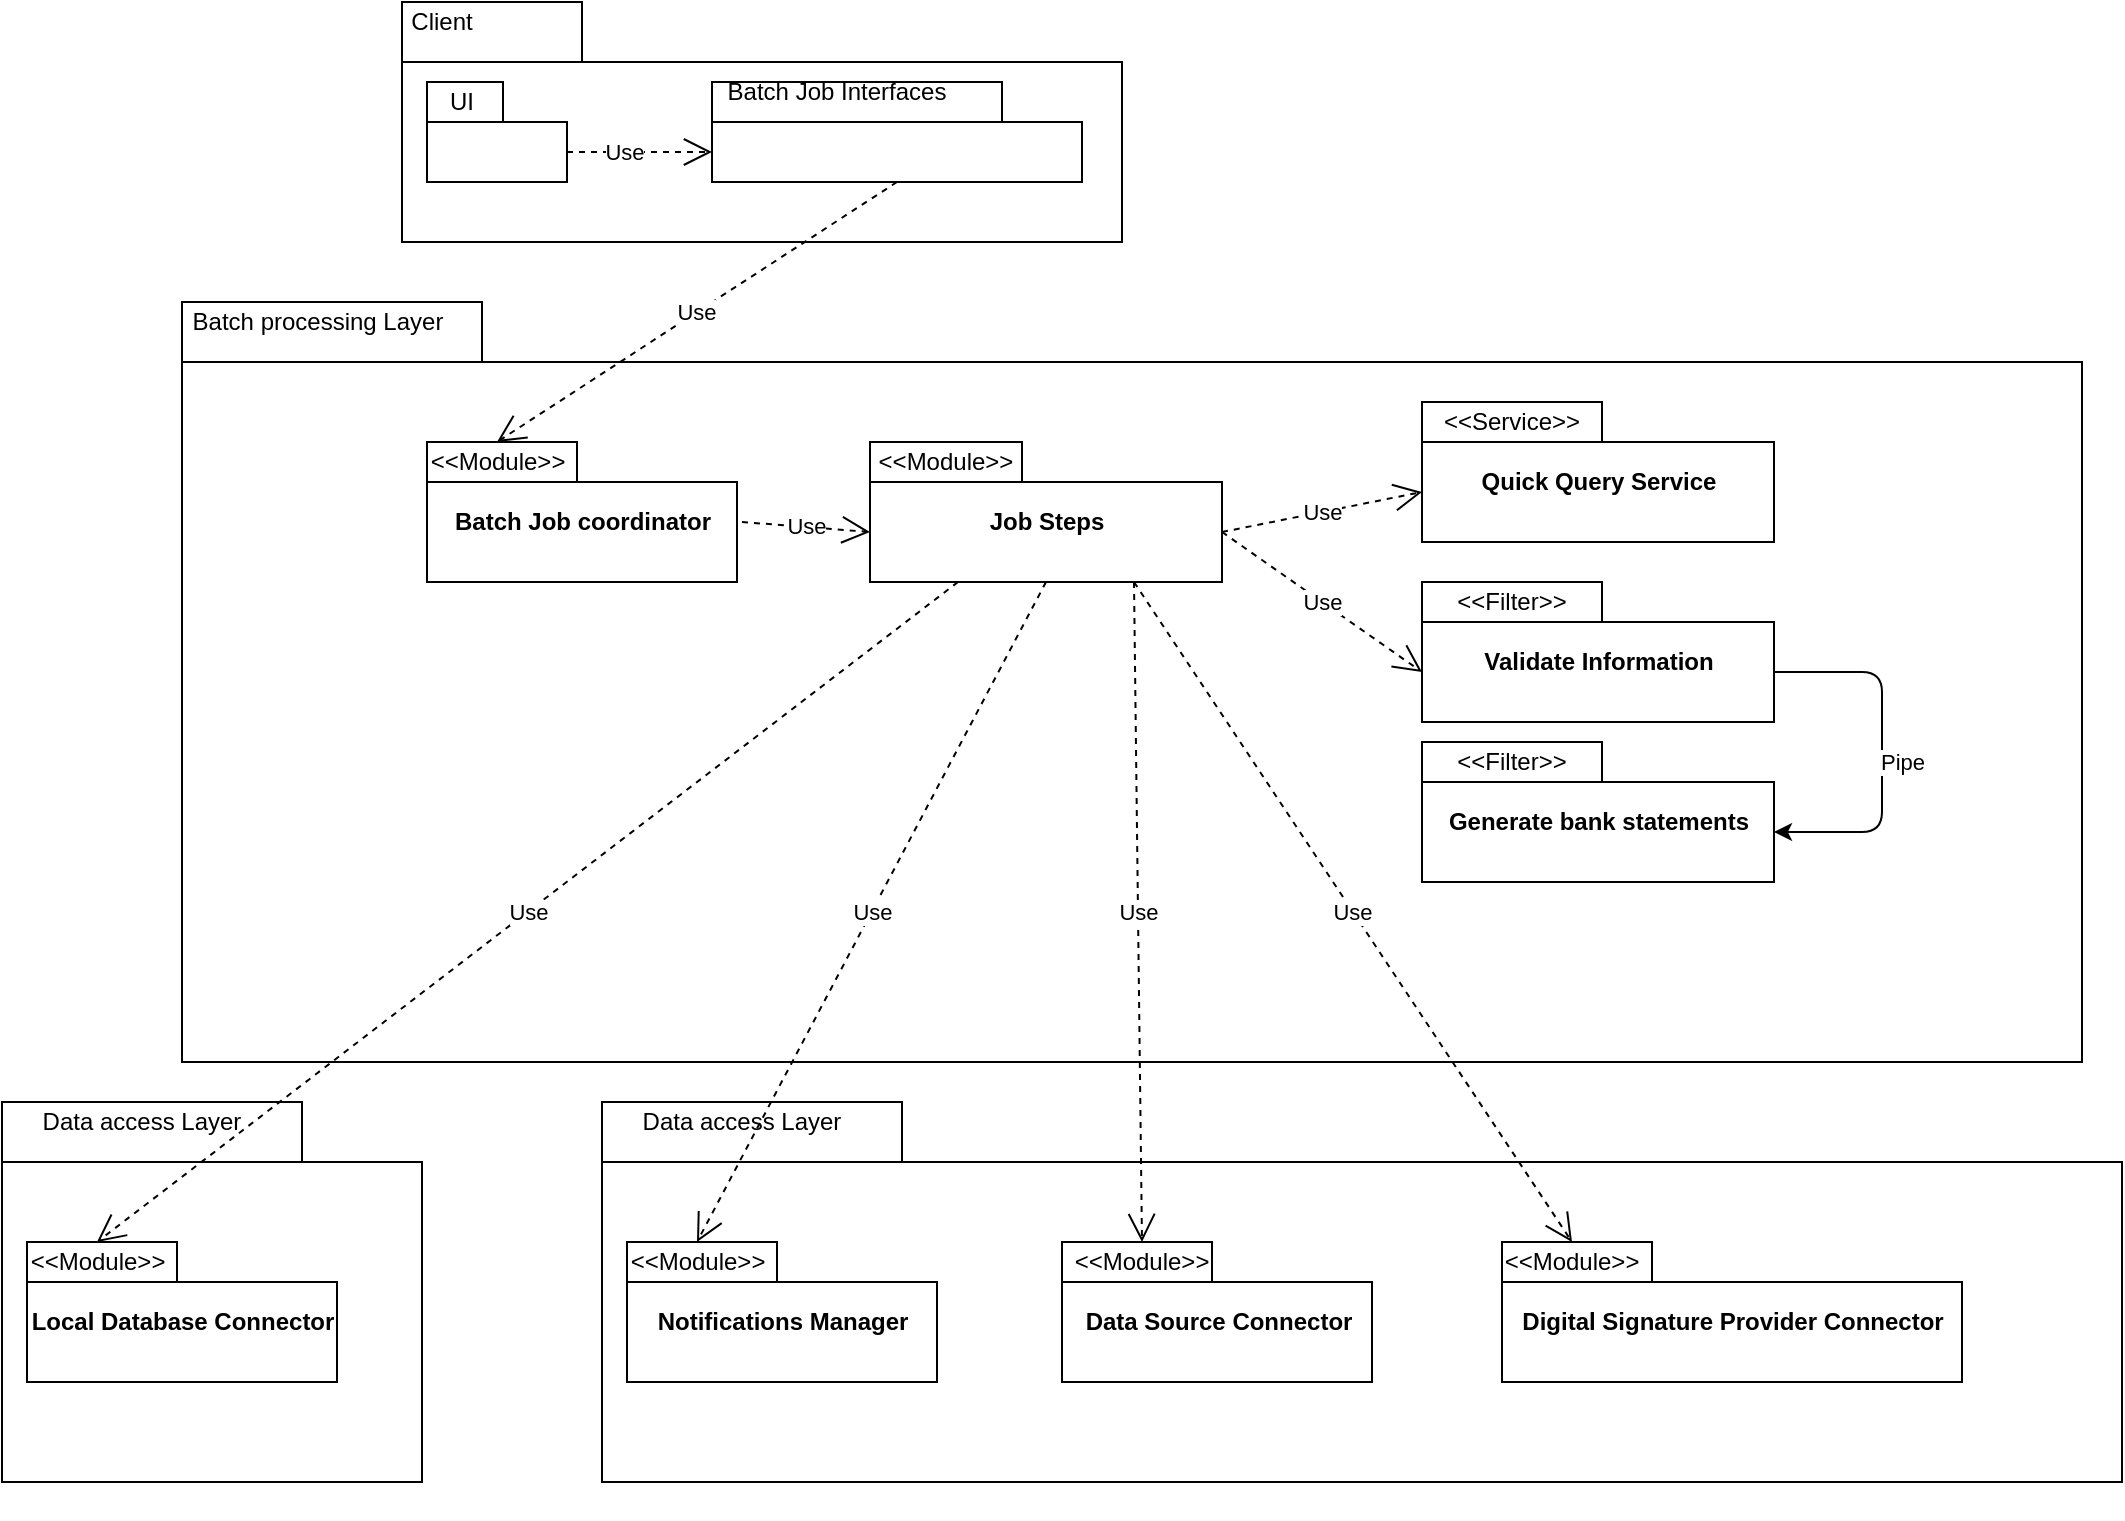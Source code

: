 <mxfile version="14.7.7" type="github">
  <diagram id="jib1Xb_z_MjYBmop8gbu" name="Page-1">
    <mxGraphModel dx="1422" dy="762" grid="1" gridSize="10" guides="1" tooltips="1" connect="1" arrows="1" fold="1" page="1" pageScale="1" pageWidth="827" pageHeight="1169" math="0" shadow="0">
      <root>
        <mxCell id="0" />
        <mxCell id="1" parent="0" />
        <mxCell id="bece3V_QNflk8oNQVOJZ-2" value="" style="shape=folder;fontStyle=1;spacingTop=10;tabWidth=150;tabHeight=30;tabPosition=left;html=1;" vertex="1" parent="1">
          <mxGeometry x="90" y="240" width="950" height="380" as="geometry" />
        </mxCell>
        <mxCell id="bece3V_QNflk8oNQVOJZ-3" value="Batch processing Layer" style="text;html=1;strokeColor=none;fillColor=none;align=center;verticalAlign=middle;whiteSpace=wrap;rounded=0;" vertex="1" parent="1">
          <mxGeometry x="87.5" y="250" width="140" as="geometry" />
        </mxCell>
        <mxCell id="bece3V_QNflk8oNQVOJZ-4" value="" style="shape=folder;fontStyle=1;spacingTop=10;tabWidth=90;tabHeight=30;tabPosition=left;html=1;" vertex="1" parent="1">
          <mxGeometry x="200" y="90" width="360" height="120" as="geometry" />
        </mxCell>
        <mxCell id="bece3V_QNflk8oNQVOJZ-5" value="Client&lt;br&gt;" style="text;html=1;strokeColor=none;fillColor=none;align=center;verticalAlign=middle;whiteSpace=wrap;rounded=0;" vertex="1" parent="1">
          <mxGeometry x="200" y="90" width="40" height="20" as="geometry" />
        </mxCell>
        <mxCell id="bece3V_QNflk8oNQVOJZ-6" value="" style="shape=folder;fontStyle=1;spacingTop=10;tabWidth=38;tabHeight=20;tabPosition=left;html=1;" vertex="1" parent="1">
          <mxGeometry x="212.5" y="130" width="70" height="50" as="geometry" />
        </mxCell>
        <mxCell id="bece3V_QNflk8oNQVOJZ-7" value="Batch Job coordinator" style="shape=folder;fontStyle=1;spacingTop=10;tabWidth=75;tabHeight=20;tabPosition=left;html=1;" vertex="1" parent="1">
          <mxGeometry x="212.5" y="310" width="155" height="70" as="geometry" />
        </mxCell>
        <mxCell id="bece3V_QNflk8oNQVOJZ-8" value="&amp;lt;&amp;lt;Module&amp;gt;&amp;gt;" style="text;html=1;strokeColor=none;fillColor=none;align=center;verticalAlign=middle;whiteSpace=wrap;rounded=0;" vertex="1" parent="1">
          <mxGeometry x="227.5" y="310" width="40" height="20" as="geometry" />
        </mxCell>
        <mxCell id="bece3V_QNflk8oNQVOJZ-9" value="Job Steps" style="shape=folder;fontStyle=1;spacingTop=10;tabWidth=76;tabHeight=20;tabPosition=left;html=1;" vertex="1" parent="1">
          <mxGeometry x="434" y="310" width="176" height="70" as="geometry" />
        </mxCell>
        <mxCell id="bece3V_QNflk8oNQVOJZ-10" value="&amp;lt;&amp;lt;Module&amp;gt;&amp;gt;" style="text;html=1;strokeColor=none;fillColor=none;align=center;verticalAlign=middle;whiteSpace=wrap;rounded=0;" vertex="1" parent="1">
          <mxGeometry x="434" y="310" width="76" height="20" as="geometry" />
        </mxCell>
        <mxCell id="bece3V_QNflk8oNQVOJZ-11" value="" style="shape=folder;fontStyle=1;spacingTop=10;tabWidth=150;tabHeight=30;tabPosition=left;html=1;" vertex="1" parent="1">
          <mxGeometry y="640" width="210" height="190" as="geometry" />
        </mxCell>
        <mxCell id="bece3V_QNflk8oNQVOJZ-12" value="Data access Layer" style="text;html=1;strokeColor=none;fillColor=none;align=center;verticalAlign=middle;whiteSpace=wrap;rounded=0;" vertex="1" parent="1">
          <mxGeometry y="650" width="140" as="geometry" />
        </mxCell>
        <mxCell id="bece3V_QNflk8oNQVOJZ-13" value="Local Database Connector" style="shape=folder;fontStyle=1;spacingTop=10;tabWidth=75;tabHeight=20;tabPosition=left;html=1;" vertex="1" parent="1">
          <mxGeometry x="12.5" y="710" width="155" height="70" as="geometry" />
        </mxCell>
        <mxCell id="bece3V_QNflk8oNQVOJZ-14" value="&amp;lt;&amp;lt;Module&amp;gt;&amp;gt;" style="text;html=1;strokeColor=none;fillColor=none;align=center;verticalAlign=middle;whiteSpace=wrap;rounded=0;" vertex="1" parent="1">
          <mxGeometry x="27.5" y="710" width="40" height="20" as="geometry" />
        </mxCell>
        <mxCell id="bece3V_QNflk8oNQVOJZ-15" value="" style="shape=folder;fontStyle=1;spacingTop=10;tabWidth=150;tabHeight=30;tabPosition=left;html=1;" vertex="1" parent="1">
          <mxGeometry x="300" y="640" width="760" height="190" as="geometry" />
        </mxCell>
        <mxCell id="bece3V_QNflk8oNQVOJZ-16" value="Data access Layer" style="text;html=1;strokeColor=none;fillColor=none;align=center;verticalAlign=middle;whiteSpace=wrap;rounded=0;" vertex="1" parent="1">
          <mxGeometry x="300" y="650" width="140" as="geometry" />
        </mxCell>
        <mxCell id="bece3V_QNflk8oNQVOJZ-17" value="Notifications Manager" style="shape=folder;fontStyle=1;spacingTop=10;tabWidth=75;tabHeight=20;tabPosition=left;html=1;" vertex="1" parent="1">
          <mxGeometry x="312.5" y="710" width="155" height="70" as="geometry" />
        </mxCell>
        <mxCell id="bece3V_QNflk8oNQVOJZ-18" value="&amp;lt;&amp;lt;Module&amp;gt;&amp;gt;" style="text;html=1;strokeColor=none;fillColor=none;align=center;verticalAlign=middle;whiteSpace=wrap;rounded=0;" vertex="1" parent="1">
          <mxGeometry x="327.5" y="710" width="40" height="20" as="geometry" />
        </mxCell>
        <mxCell id="bece3V_QNflk8oNQVOJZ-19" value="Data Source Connector" style="shape=folder;fontStyle=1;spacingTop=10;tabWidth=75;tabHeight=20;tabPosition=left;html=1;" vertex="1" parent="1">
          <mxGeometry x="530" y="710" width="155" height="70" as="geometry" />
        </mxCell>
        <mxCell id="bece3V_QNflk8oNQVOJZ-20" value="&amp;lt;&amp;lt;Module&amp;gt;&amp;gt;" style="text;html=1;strokeColor=none;fillColor=none;align=center;verticalAlign=middle;whiteSpace=wrap;rounded=0;" vertex="1" parent="1">
          <mxGeometry x="550" y="710" width="40" height="20" as="geometry" />
        </mxCell>
        <mxCell id="bece3V_QNflk8oNQVOJZ-21" value="Digital Signature Provider Connector" style="shape=folder;fontStyle=1;spacingTop=10;tabWidth=75;tabHeight=20;tabPosition=left;html=1;" vertex="1" parent="1">
          <mxGeometry x="750" y="710" width="230" height="70" as="geometry" />
        </mxCell>
        <mxCell id="bece3V_QNflk8oNQVOJZ-22" value="&amp;lt;&amp;lt;Module&amp;gt;&amp;gt;" style="text;html=1;strokeColor=none;fillColor=none;align=center;verticalAlign=middle;whiteSpace=wrap;rounded=0;" vertex="1" parent="1">
          <mxGeometry x="765" y="710" width="40" height="20" as="geometry" />
        </mxCell>
        <mxCell id="bece3V_QNflk8oNQVOJZ-23" value="Use" style="endArrow=open;endSize=12;dashed=1;html=1;exitX=0.25;exitY=1;exitDx=0;exitDy=0;exitPerimeter=0;entryX=0.5;entryY=0;entryDx=0;entryDy=0;" edge="1" parent="1" source="bece3V_QNflk8oNQVOJZ-9" target="bece3V_QNflk8oNQVOJZ-14">
          <mxGeometry width="160" relative="1" as="geometry">
            <mxPoint x="350" y="480" as="sourcePoint" />
            <mxPoint x="510" y="480" as="targetPoint" />
          </mxGeometry>
        </mxCell>
        <mxCell id="bece3V_QNflk8oNQVOJZ-24" value="Use" style="endArrow=open;endSize=12;dashed=1;html=1;exitX=0.5;exitY=1;exitDx=0;exitDy=0;exitPerimeter=0;entryX=0.5;entryY=0;entryDx=0;entryDy=0;" edge="1" parent="1" source="bece3V_QNflk8oNQVOJZ-9" target="bece3V_QNflk8oNQVOJZ-18">
          <mxGeometry width="160" relative="1" as="geometry">
            <mxPoint x="350" y="480" as="sourcePoint" />
            <mxPoint x="510" y="480" as="targetPoint" />
          </mxGeometry>
        </mxCell>
        <mxCell id="bece3V_QNflk8oNQVOJZ-25" value="Use" style="endArrow=open;endSize=12;dashed=1;html=1;exitX=0.75;exitY=1;exitDx=0;exitDy=0;exitPerimeter=0;" edge="1" parent="1" source="bece3V_QNflk8oNQVOJZ-9">
          <mxGeometry width="160" relative="1" as="geometry">
            <mxPoint x="522" y="382" as="sourcePoint" />
            <mxPoint x="570" y="710" as="targetPoint" />
          </mxGeometry>
        </mxCell>
        <mxCell id="bece3V_QNflk8oNQVOJZ-26" value="Use" style="endArrow=open;endSize=12;dashed=1;html=1;exitX=0.75;exitY=1;exitDx=0;exitDy=0;exitPerimeter=0;entryX=0.5;entryY=0;entryDx=0;entryDy=0;" edge="1" parent="1" source="bece3V_QNflk8oNQVOJZ-9" target="bece3V_QNflk8oNQVOJZ-22">
          <mxGeometry width="160" relative="1" as="geometry">
            <mxPoint x="350" y="480" as="sourcePoint" />
            <mxPoint x="510" y="480" as="targetPoint" />
          </mxGeometry>
        </mxCell>
        <mxCell id="bece3V_QNflk8oNQVOJZ-27" value="UI" style="text;html=1;strokeColor=none;fillColor=none;align=center;verticalAlign=middle;whiteSpace=wrap;rounded=0;" vertex="1" parent="1">
          <mxGeometry x="210" y="130" width="40" height="20" as="geometry" />
        </mxCell>
        <mxCell id="bece3V_QNflk8oNQVOJZ-28" value="Use" style="endArrow=open;endSize=12;dashed=1;html=1;exitX=0;exitY=0;exitDx=70;exitDy=35;exitPerimeter=0;entryX=0;entryY=0;entryDx=0;entryDy=35;entryPerimeter=0;" edge="1" parent="1" source="bece3V_QNflk8oNQVOJZ-6" target="bece3V_QNflk8oNQVOJZ-29">
          <mxGeometry x="-0.231" width="160" relative="1" as="geometry">
            <mxPoint x="20" y="300" as="sourcePoint" />
            <mxPoint x="180" y="300" as="targetPoint" />
            <mxPoint as="offset" />
          </mxGeometry>
        </mxCell>
        <mxCell id="bece3V_QNflk8oNQVOJZ-29" value="" style="shape=folder;fontStyle=1;spacingTop=10;tabWidth=145;tabHeight=20;tabPosition=left;html=1;" vertex="1" parent="1">
          <mxGeometry x="355" y="130" width="185" height="50" as="geometry" />
        </mxCell>
        <mxCell id="bece3V_QNflk8oNQVOJZ-30" value="Batch Job Interfaces" style="text;html=1;strokeColor=none;fillColor=none;align=center;verticalAlign=middle;whiteSpace=wrap;rounded=0;" vertex="1" parent="1">
          <mxGeometry x="355" y="130" width="125" height="10" as="geometry" />
        </mxCell>
        <mxCell id="bece3V_QNflk8oNQVOJZ-31" value="Use" style="endArrow=open;endSize=12;dashed=1;html=1;exitX=0.5;exitY=1;exitDx=0;exitDy=0;exitPerimeter=0;entryX=0.5;entryY=0;entryDx=0;entryDy=0;" edge="1" parent="1" source="bece3V_QNflk8oNQVOJZ-29" target="bece3V_QNflk8oNQVOJZ-8">
          <mxGeometry width="160" relative="1" as="geometry">
            <mxPoint x="350" y="270" as="sourcePoint" />
            <mxPoint x="510" y="270" as="targetPoint" />
          </mxGeometry>
        </mxCell>
        <mxCell id="bece3V_QNflk8oNQVOJZ-32" value="Use" style="endArrow=open;endSize=12;dashed=1;html=1;entryX=0;entryY=0;entryDx=0;entryDy=45;entryPerimeter=0;" edge="1" parent="1" target="bece3V_QNflk8oNQVOJZ-9">
          <mxGeometry width="160" relative="1" as="geometry">
            <mxPoint x="370" y="350" as="sourcePoint" />
            <mxPoint x="510" y="270" as="targetPoint" />
          </mxGeometry>
        </mxCell>
        <mxCell id="bece3V_QNflk8oNQVOJZ-33" value="Quick Query Service" style="shape=folder;fontStyle=1;spacingTop=10;tabWidth=90;tabHeight=20;tabPosition=left;html=1;" vertex="1" parent="1">
          <mxGeometry x="710" y="290" width="176" height="70" as="geometry" />
        </mxCell>
        <mxCell id="bece3V_QNflk8oNQVOJZ-34" value="&amp;lt;&amp;lt;Service&amp;gt;&amp;gt;" style="text;html=1;strokeColor=none;fillColor=none;align=center;verticalAlign=middle;whiteSpace=wrap;rounded=0;" vertex="1" parent="1">
          <mxGeometry x="700" y="290" width="110" height="20" as="geometry" />
        </mxCell>
        <mxCell id="bece3V_QNflk8oNQVOJZ-35" value="Use" style="endArrow=open;endSize=12;dashed=1;html=1;exitX=0;exitY=0;exitDx=176;exitDy=45;exitPerimeter=0;entryX=0;entryY=0;entryDx=0;entryDy=45;entryPerimeter=0;" edge="1" parent="1" source="bece3V_QNflk8oNQVOJZ-9" target="bece3V_QNflk8oNQVOJZ-33">
          <mxGeometry width="160" relative="1" as="geometry">
            <mxPoint x="350" y="470" as="sourcePoint" />
            <mxPoint x="510" y="470" as="targetPoint" />
          </mxGeometry>
        </mxCell>
        <mxCell id="bece3V_QNflk8oNQVOJZ-36" value="Validate Information" style="shape=folder;fontStyle=1;spacingTop=10;tabWidth=90;tabHeight=20;tabPosition=left;html=1;" vertex="1" parent="1">
          <mxGeometry x="710" y="380" width="176" height="70" as="geometry" />
        </mxCell>
        <mxCell id="bece3V_QNflk8oNQVOJZ-37" value="&amp;lt;&amp;lt;Filter&amp;gt;&amp;gt;" style="text;html=1;strokeColor=none;fillColor=none;align=center;verticalAlign=middle;whiteSpace=wrap;rounded=0;" vertex="1" parent="1">
          <mxGeometry x="700" y="380" width="110" height="20" as="geometry" />
        </mxCell>
        <mxCell id="bece3V_QNflk8oNQVOJZ-38" value="Use" style="endArrow=open;endSize=12;dashed=1;html=1;exitX=0;exitY=0;exitDx=176;exitDy=45;exitPerimeter=0;entryX=0;entryY=0;entryDx=0;entryDy=45;entryPerimeter=0;" edge="1" parent="1" source="bece3V_QNflk8oNQVOJZ-9" target="bece3V_QNflk8oNQVOJZ-36">
          <mxGeometry width="160" relative="1" as="geometry">
            <mxPoint x="350" y="470" as="sourcePoint" />
            <mxPoint x="510" y="470" as="targetPoint" />
          </mxGeometry>
        </mxCell>
        <mxCell id="bece3V_QNflk8oNQVOJZ-39" value="Generate bank statements" style="shape=folder;fontStyle=1;spacingTop=10;tabWidth=90;tabHeight=20;tabPosition=left;html=1;" vertex="1" parent="1">
          <mxGeometry x="710" y="460" width="176" height="70" as="geometry" />
        </mxCell>
        <mxCell id="bece3V_QNflk8oNQVOJZ-40" value="&amp;lt;&amp;lt;Filter&amp;gt;&amp;gt;" style="text;html=1;strokeColor=none;fillColor=none;align=center;verticalAlign=middle;whiteSpace=wrap;rounded=0;" vertex="1" parent="1">
          <mxGeometry x="700" y="460" width="110" height="20" as="geometry" />
        </mxCell>
        <mxCell id="bece3V_QNflk8oNQVOJZ-41" value="" style="endArrow=classic;html=1;exitX=0;exitY=0;exitDx=176;exitDy=45;exitPerimeter=0;entryX=0;entryY=0;entryDx=176;entryDy=45;entryPerimeter=0;" edge="1" parent="1" source="bece3V_QNflk8oNQVOJZ-36" target="bece3V_QNflk8oNQVOJZ-39">
          <mxGeometry relative="1" as="geometry">
            <mxPoint x="830" y="480" as="sourcePoint" />
            <mxPoint x="930" y="480" as="targetPoint" />
            <Array as="points">
              <mxPoint x="940" y="425" />
              <mxPoint x="940" y="460" />
              <mxPoint x="940" y="505" />
            </Array>
          </mxGeometry>
        </mxCell>
        <mxCell id="bece3V_QNflk8oNQVOJZ-42" value="Pipe" style="edgeLabel;resizable=0;html=1;align=center;verticalAlign=middle;" connectable="0" vertex="1" parent="bece3V_QNflk8oNQVOJZ-41">
          <mxGeometry relative="1" as="geometry">
            <mxPoint x="10" y="5" as="offset" />
          </mxGeometry>
        </mxCell>
        <mxCell id="bece3V_QNflk8oNQVOJZ-53" style="edgeStyle=orthogonalEdgeStyle;rounded=0;orthogonalLoop=1;jettySize=auto;html=1;exitX=0.5;exitY=1;exitDx=0;exitDy=0;" edge="1" parent="1">
          <mxGeometry relative="1" as="geometry">
            <mxPoint x="530" y="840" as="sourcePoint" />
            <mxPoint x="530" y="840" as="targetPoint" />
          </mxGeometry>
        </mxCell>
      </root>
    </mxGraphModel>
  </diagram>
</mxfile>
